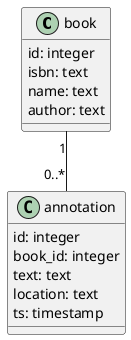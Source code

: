 @startuml
class book {
{field} id: integer
{field} isbn: text
{field} name: text
{field} author: text
}
class annotation {
{field} id: integer
{field} book_id: integer
{field} text: text
{field} location: text
{field} ts: timestamp
}
book "1" -- "0..*" annotation
@enduml
